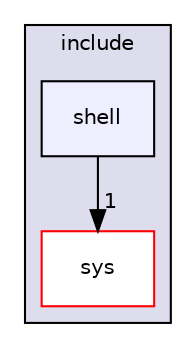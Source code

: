 digraph "include/shell" {
  compound=true
  node [ fontsize="10", fontname="Helvetica"];
  edge [ labelfontsize="10", labelfontname="Helvetica"];
  subgraph clusterdir_d44c64559bbebec7f509842c48db8b23 {
    graph [ bgcolor="#ddddee", pencolor="black", label="include" fontname="Helvetica", fontsize="10", URL="dir_d44c64559bbebec7f509842c48db8b23.html"]
  dir_317ea3797c15f4a1d9c156bc812661ca [shape=box label="sys" fillcolor="white" style="filled" color="red" URL="dir_317ea3797c15f4a1d9c156bc812661ca.html"];
  dir_f9aae77069966d7440135a96ee266e8f [shape=box, label="shell", style="filled", fillcolor="#eeeeff", pencolor="black", URL="dir_f9aae77069966d7440135a96ee266e8f.html"];
  }
  dir_f9aae77069966d7440135a96ee266e8f->dir_317ea3797c15f4a1d9c156bc812661ca [headlabel="1", labeldistance=1.5 headhref="dir_000001_000002.html"];
}
